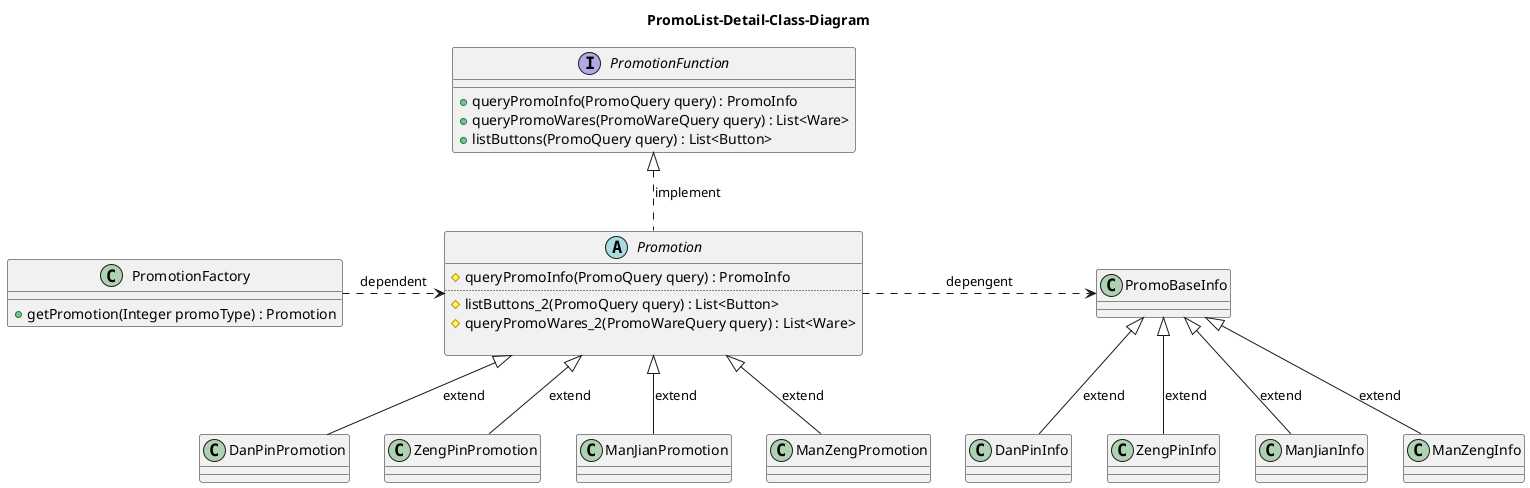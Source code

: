 @startuml
title PromoList-Detail-Class-Diagram
scale 1

interface PromotionFunction {
    +queryPromoInfo(PromoQuery query) : PromoInfo
    +queryPromoWares(PromoWareQuery query) : List<Ware>
    +listButtons(PromoQuery query) : List<Button>
}

abstract class Promotion {
    #queryPromoInfo(PromoQuery query) : PromoInfo
    ..
    #listButtons_2(PromoQuery query) : List<Button>
    #queryPromoWares_2(PromoWareQuery query) : List<Ware>

}

class DanPinPromotion
class ZengPinPromotion
class ManJianPromotion
class ManZengPromotion

class PromotionFactory {
    +getPromotion(Integer promoType) : Promotion
}

PromotionFunction <|.. Promotion : implement

Promotion <|-- DanPinPromotion : extend
Promotion <|-- ZengPinPromotion : extend
Promotion <|-- ManJianPromotion : extend
Promotion <|-- ManZengPromotion : extend

PromotionFactory .right.> Promotion : dependent

class PromoBaseInfo
class DanPinInfo
class ZengPinInfo
class ManJianInfo
class ManZengInfo


Promotion .right.> PromoBaseInfo : depengent
DanPinInfo -up-|> PromoBaseInfo : extend
ZengPinInfo -up-|> PromoBaseInfo : extend
ManJianInfo -up-|> PromoBaseInfo : extend
ManZengInfo -up-|> PromoBaseInfo : extend


@enduml